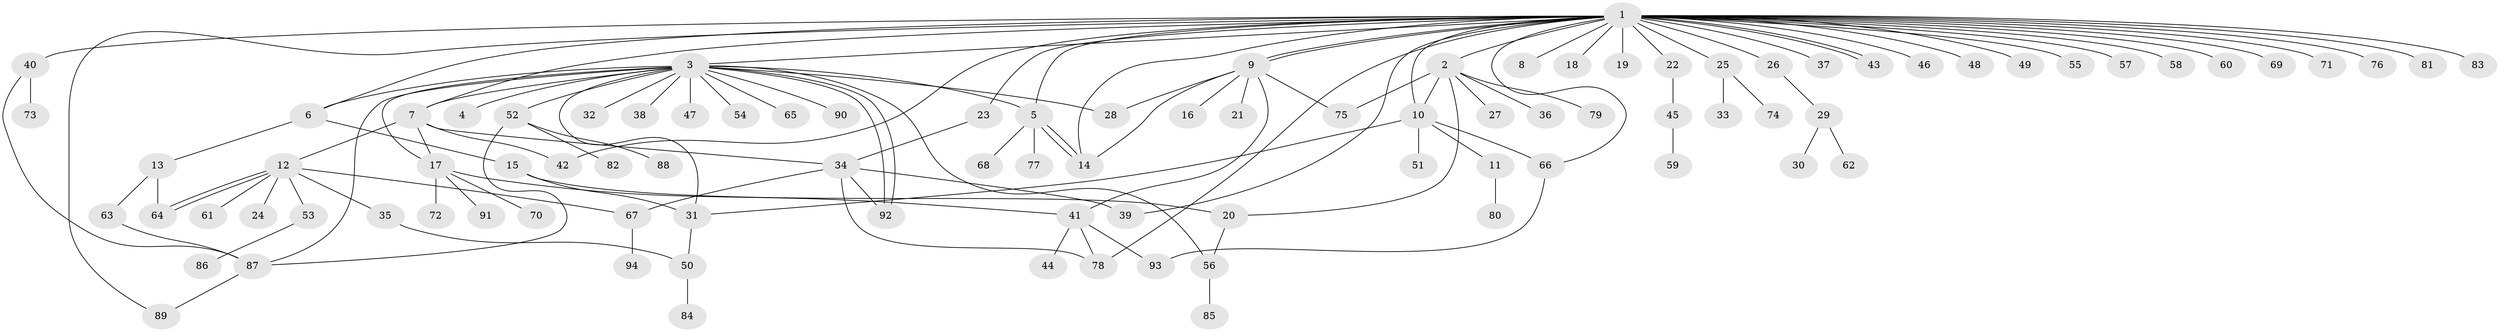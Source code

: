 // Generated by graph-tools (version 1.1) at 2025/35/03/09/25 02:35:49]
// undirected, 94 vertices, 127 edges
graph export_dot {
graph [start="1"]
  node [color=gray90,style=filled];
  1;
  2;
  3;
  4;
  5;
  6;
  7;
  8;
  9;
  10;
  11;
  12;
  13;
  14;
  15;
  16;
  17;
  18;
  19;
  20;
  21;
  22;
  23;
  24;
  25;
  26;
  27;
  28;
  29;
  30;
  31;
  32;
  33;
  34;
  35;
  36;
  37;
  38;
  39;
  40;
  41;
  42;
  43;
  44;
  45;
  46;
  47;
  48;
  49;
  50;
  51;
  52;
  53;
  54;
  55;
  56;
  57;
  58;
  59;
  60;
  61;
  62;
  63;
  64;
  65;
  66;
  67;
  68;
  69;
  70;
  71;
  72;
  73;
  74;
  75;
  76;
  77;
  78;
  79;
  80;
  81;
  82;
  83;
  84;
  85;
  86;
  87;
  88;
  89;
  90;
  91;
  92;
  93;
  94;
  1 -- 2;
  1 -- 3;
  1 -- 5;
  1 -- 6;
  1 -- 7;
  1 -- 8;
  1 -- 9;
  1 -- 9;
  1 -- 10;
  1 -- 14;
  1 -- 18;
  1 -- 19;
  1 -- 22;
  1 -- 23;
  1 -- 25;
  1 -- 26;
  1 -- 37;
  1 -- 39;
  1 -- 40;
  1 -- 42;
  1 -- 43;
  1 -- 43;
  1 -- 46;
  1 -- 48;
  1 -- 49;
  1 -- 55;
  1 -- 57;
  1 -- 58;
  1 -- 60;
  1 -- 66;
  1 -- 69;
  1 -- 71;
  1 -- 76;
  1 -- 78;
  1 -- 81;
  1 -- 83;
  1 -- 89;
  2 -- 10;
  2 -- 20;
  2 -- 27;
  2 -- 36;
  2 -- 75;
  2 -- 79;
  3 -- 4;
  3 -- 5;
  3 -- 6;
  3 -- 7;
  3 -- 17;
  3 -- 28;
  3 -- 31;
  3 -- 32;
  3 -- 38;
  3 -- 47;
  3 -- 52;
  3 -- 54;
  3 -- 56;
  3 -- 65;
  3 -- 87;
  3 -- 90;
  3 -- 92;
  3 -- 92;
  5 -- 14;
  5 -- 14;
  5 -- 68;
  5 -- 77;
  6 -- 13;
  6 -- 15;
  7 -- 12;
  7 -- 17;
  7 -- 34;
  7 -- 42;
  9 -- 14;
  9 -- 16;
  9 -- 21;
  9 -- 28;
  9 -- 41;
  9 -- 75;
  10 -- 11;
  10 -- 31;
  10 -- 51;
  10 -- 66;
  11 -- 80;
  12 -- 24;
  12 -- 35;
  12 -- 53;
  12 -- 61;
  12 -- 64;
  12 -- 64;
  12 -- 67;
  13 -- 63;
  13 -- 64;
  15 -- 20;
  15 -- 31;
  17 -- 41;
  17 -- 70;
  17 -- 72;
  17 -- 91;
  20 -- 56;
  22 -- 45;
  23 -- 34;
  25 -- 33;
  25 -- 74;
  26 -- 29;
  29 -- 30;
  29 -- 62;
  31 -- 50;
  34 -- 39;
  34 -- 67;
  34 -- 78;
  34 -- 92;
  35 -- 50;
  40 -- 73;
  40 -- 87;
  41 -- 44;
  41 -- 78;
  41 -- 93;
  45 -- 59;
  50 -- 84;
  52 -- 82;
  52 -- 87;
  52 -- 88;
  53 -- 86;
  56 -- 85;
  63 -- 87;
  66 -- 93;
  67 -- 94;
  87 -- 89;
}
